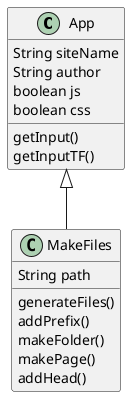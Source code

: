 @startuml
'https://plantuml.com/sequence-diagram

class App {
    String siteName
    String author
    boolean js
    boolean css
    getInput()
    getInputTF()
}
class MakeFiles {
    String path
    generateFiles()
    addPrefix()
    makeFolder()
    makePage()
    addHead()
}

App <|-- MakeFiles

@enduml